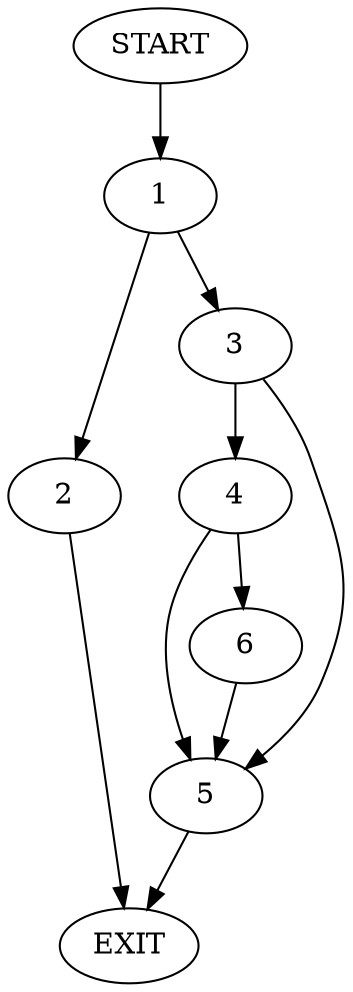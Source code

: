 digraph {
0 [label="START"]
7 [label="EXIT"]
0 -> 1
1 -> 2
1 -> 3
2 -> 7
3 -> 4
3 -> 5
5 -> 7
4 -> 5
4 -> 6
6 -> 5
}
